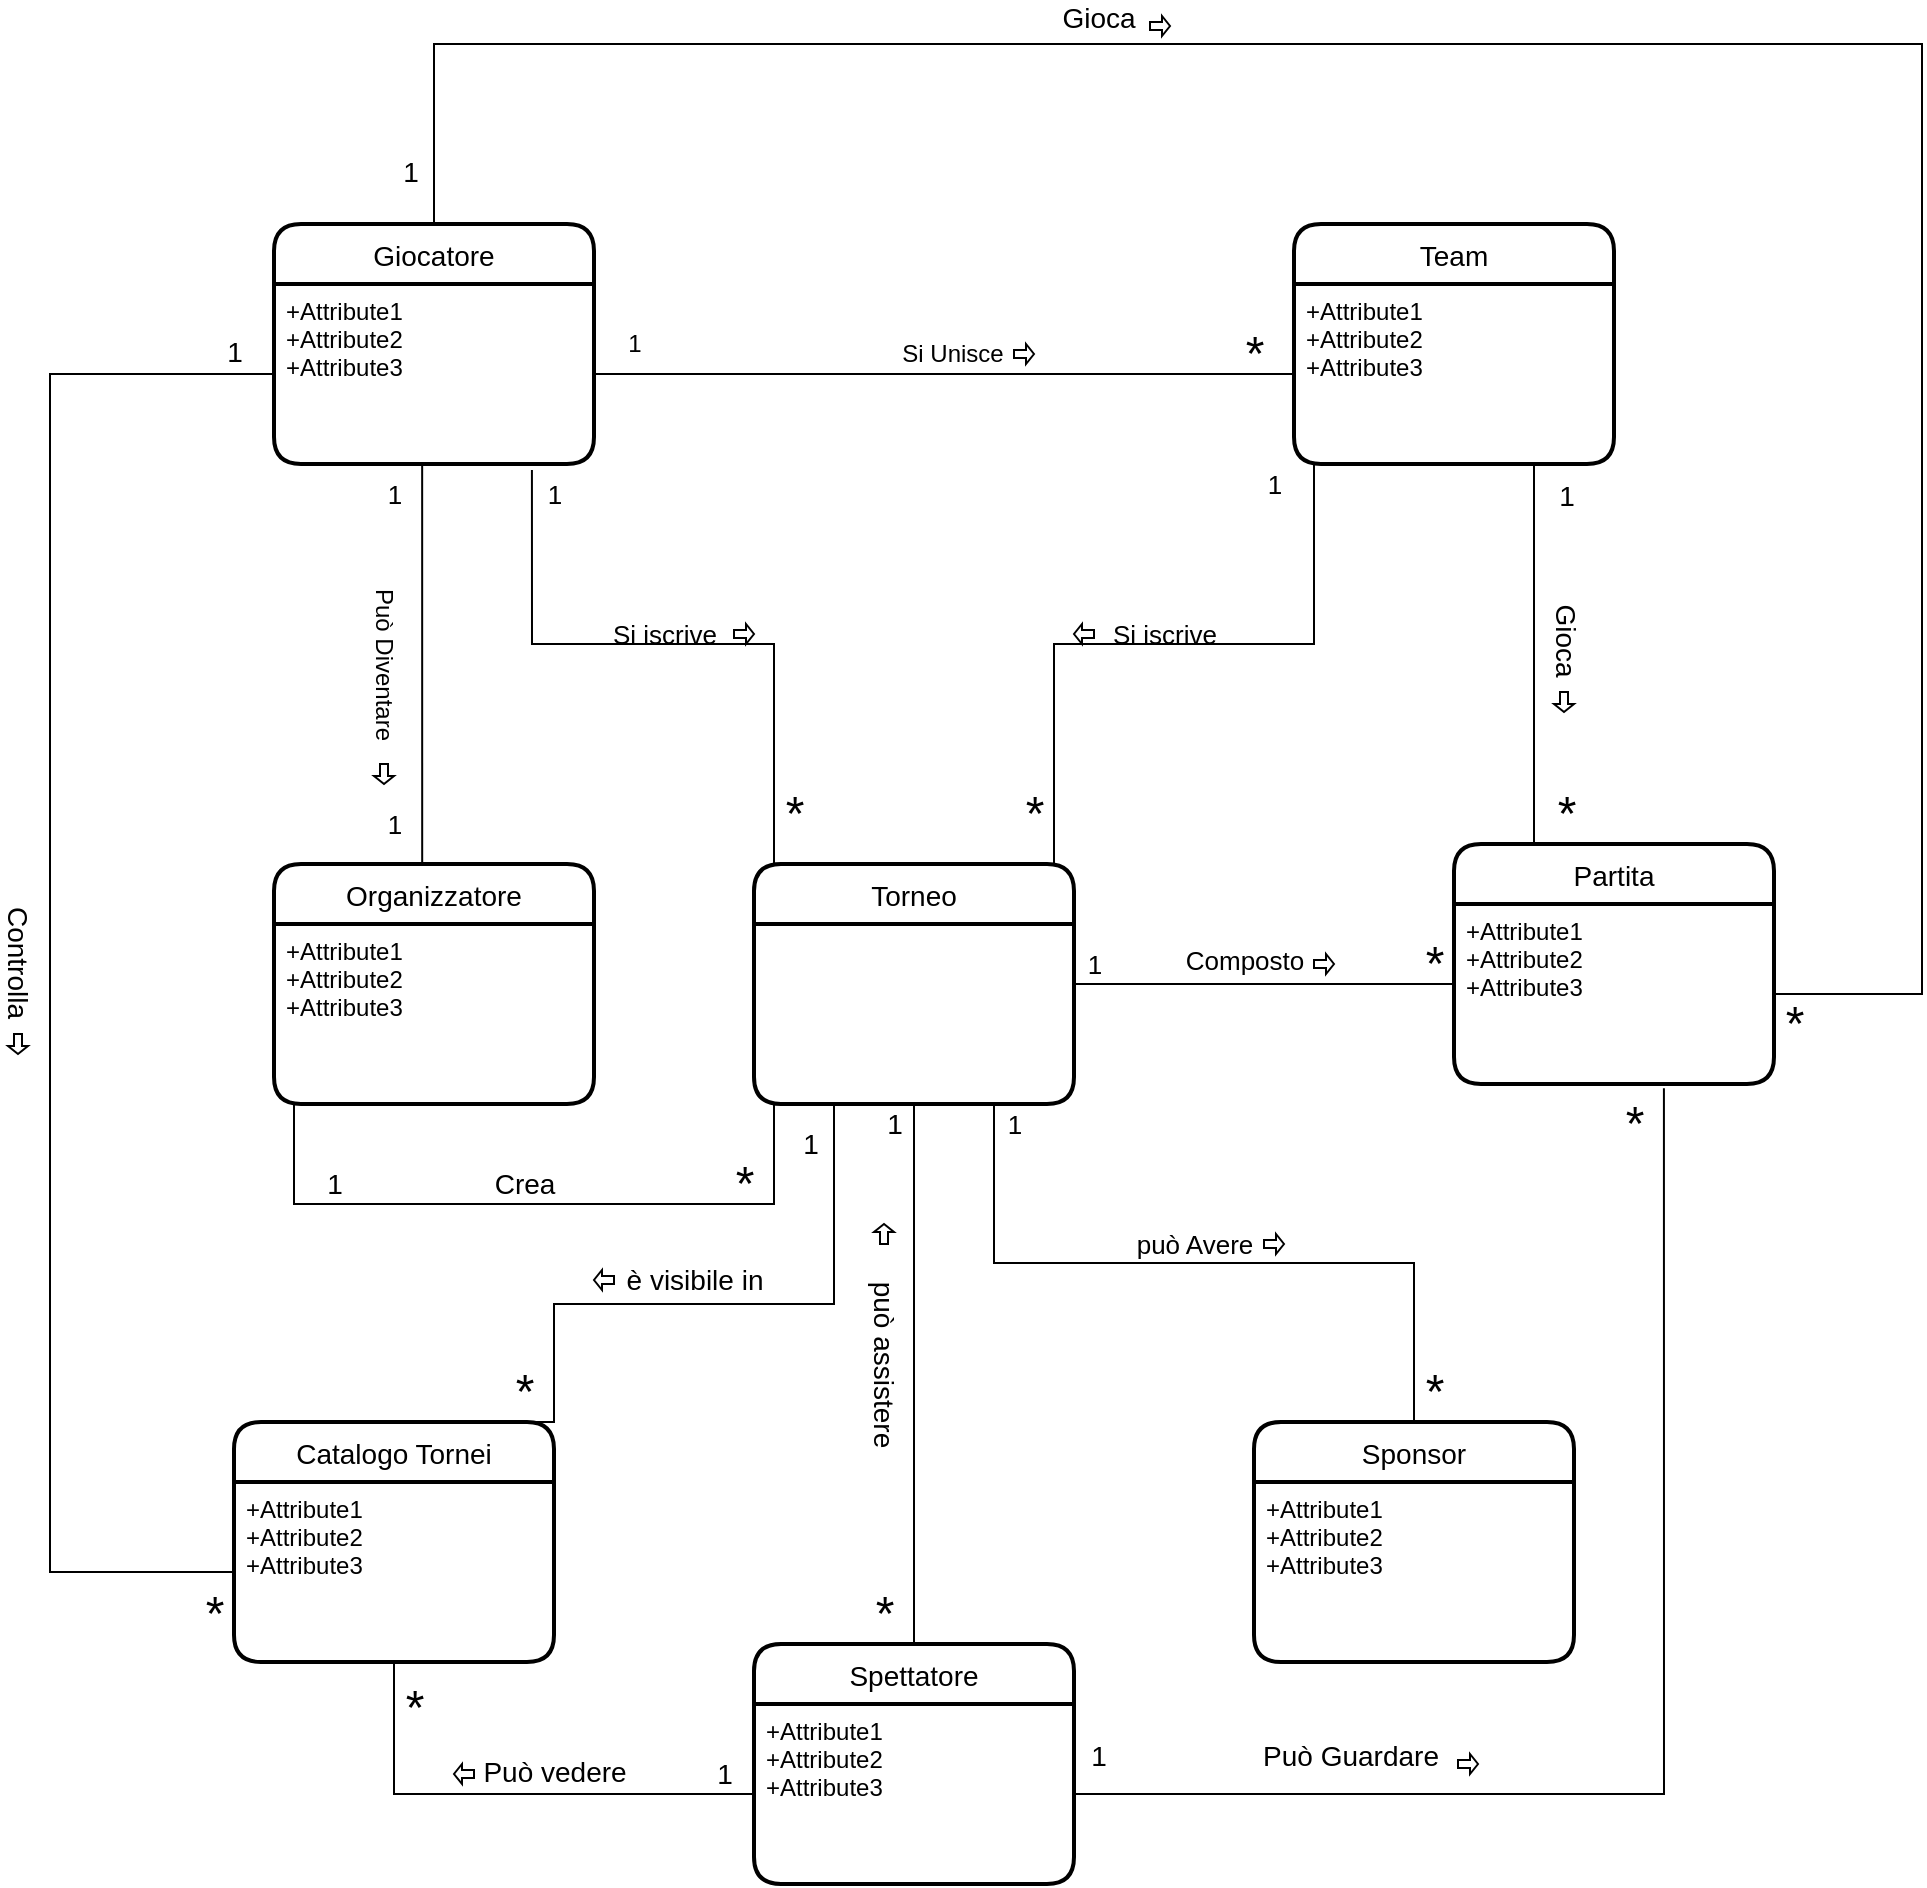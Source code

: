 <mxfile version="15.9.6" type="device"><diagram id="HmRKpp2KP08Ra7OJsGr-" name="Page-1"><mxGraphModel dx="1655" dy="695" grid="1" gridSize="18" guides="1" tooltips="1" connect="1" arrows="1" fold="1" page="0" pageScale="1" pageWidth="827" pageHeight="1169" background="#FFFFFF" math="0" shadow="0"><root><mxCell id="0"/><mxCell id="1" parent="0"/><mxCell id="oNfmeQZ7uZtsTB5O8cb4-132" style="edgeStyle=orthogonalEdgeStyle;rounded=0;orthogonalLoop=1;jettySize=auto;html=1;exitX=0.5;exitY=0;exitDx=0;exitDy=0;entryX=1;entryY=0.5;entryDx=0;entryDy=0;fontSize=14;endArrow=none;endFill=0;" edge="1" parent="1" source="oNfmeQZ7uZtsTB5O8cb4-2" target="oNfmeQZ7uZtsTB5O8cb4-29"><mxGeometry relative="1" as="geometry"><Array as="points"><mxPoint x="120" y="360"/><mxPoint x="864" y="360"/><mxPoint x="864" y="835"/></Array></mxGeometry></mxCell><mxCell id="oNfmeQZ7uZtsTB5O8cb4-2" value="Giocatore" style="swimlane;childLayout=stackLayout;horizontal=1;startSize=30;horizontalStack=0;rounded=1;fontSize=14;fontStyle=0;strokeWidth=2;resizeParent=0;resizeLast=1;shadow=0;align=center;" vertex="1" parent="1"><mxGeometry x="40" y="450" width="160" height="120" as="geometry"><mxRectangle x="40" y="450" width="70" height="30" as="alternateBounds"/></mxGeometry></mxCell><mxCell id="oNfmeQZ7uZtsTB5O8cb4-3" value="+Attribute1&#10;+Attribute2&#10;+Attribute3" style="align=left;strokeColor=none;fillColor=none;spacingLeft=4;fontSize=12;verticalAlign=top;resizable=0;rotatable=0;part=1;" vertex="1" parent="oNfmeQZ7uZtsTB5O8cb4-2"><mxGeometry y="30" width="160" height="90" as="geometry"/></mxCell><mxCell id="oNfmeQZ7uZtsTB5O8cb4-4" value="Team" style="swimlane;childLayout=stackLayout;horizontal=1;startSize=30;horizontalStack=0;rounded=1;fontSize=14;fontStyle=0;strokeWidth=2;resizeParent=0;resizeLast=1;shadow=0;dashed=0;align=center;" vertex="1" parent="1"><mxGeometry x="550" y="450" width="160" height="120" as="geometry"><mxRectangle x="550" y="450" width="70" height="30" as="alternateBounds"/></mxGeometry></mxCell><mxCell id="oNfmeQZ7uZtsTB5O8cb4-5" value="+Attribute1&#10;+Attribute2&#10;+Attribute3" style="align=left;strokeColor=none;fillColor=none;spacingLeft=4;fontSize=12;verticalAlign=top;resizable=0;rotatable=0;part=1;" vertex="1" parent="oNfmeQZ7uZtsTB5O8cb4-4"><mxGeometry y="30" width="160" height="90" as="geometry"/></mxCell><mxCell id="oNfmeQZ7uZtsTB5O8cb4-11" style="edgeStyle=orthogonalEdgeStyle;rounded=0;orthogonalLoop=1;jettySize=auto;html=1;exitX=1;exitY=0.5;exitDx=0;exitDy=0;entryX=0;entryY=0.5;entryDx=0;entryDy=0;strokeColor=none;" edge="1" parent="1" source="oNfmeQZ7uZtsTB5O8cb4-3" target="oNfmeQZ7uZtsTB5O8cb4-5"><mxGeometry relative="1" as="geometry"/></mxCell><mxCell id="oNfmeQZ7uZtsTB5O8cb4-12" style="edgeStyle=orthogonalEdgeStyle;rounded=0;orthogonalLoop=1;jettySize=auto;html=1;exitX=1;exitY=0.5;exitDx=0;exitDy=0;strokeColor=none;startArrow=none;" edge="1" parent="1" source="oNfmeQZ7uZtsTB5O8cb4-14" target="oNfmeQZ7uZtsTB5O8cb4-5"><mxGeometry relative="1" as="geometry"/></mxCell><mxCell id="oNfmeQZ7uZtsTB5O8cb4-14" value="" style="line;strokeWidth=1;rotatable=0;dashed=0;labelPosition=right;align=left;verticalAlign=middle;spacingTop=0;spacingLeft=6;points=[];portConstraint=eastwest;" vertex="1" parent="1"><mxGeometry x="200" y="520" width="350" height="10" as="geometry"/></mxCell><mxCell id="oNfmeQZ7uZtsTB5O8cb4-15" value="" style="edgeStyle=orthogonalEdgeStyle;rounded=0;orthogonalLoop=1;jettySize=auto;html=1;exitX=1;exitY=0.5;exitDx=0;exitDy=0;strokeColor=none;endArrow=none;" edge="1" parent="1" source="oNfmeQZ7uZtsTB5O8cb4-3" target="oNfmeQZ7uZtsTB5O8cb4-14"><mxGeometry relative="1" as="geometry"><mxPoint x="200" y="525" as="sourcePoint"/><mxPoint x="550" y="525" as="targetPoint"/></mxGeometry></mxCell><mxCell id="oNfmeQZ7uZtsTB5O8cb4-101" style="edgeStyle=orthogonalEdgeStyle;rounded=0;orthogonalLoop=1;jettySize=auto;html=1;exitX=1;exitY=0.5;exitDx=0;exitDy=0;fontSize=13;endArrow=none;endFill=0;" edge="1" parent="1" source="oNfmeQZ7uZtsTB5O8cb4-21"><mxGeometry relative="1" as="geometry"><mxPoint x="630" y="830" as="targetPoint"/></mxGeometry></mxCell><mxCell id="oNfmeQZ7uZtsTB5O8cb4-110" style="edgeStyle=orthogonalEdgeStyle;rounded=0;orthogonalLoop=1;jettySize=auto;html=1;exitX=0.5;exitY=1;exitDx=0;exitDy=0;entryX=0.5;entryY=0;entryDx=0;entryDy=0;fontSize=13;endArrow=none;endFill=0;" edge="1" parent="1" source="oNfmeQZ7uZtsTB5O8cb4-21" target="oNfmeQZ7uZtsTB5O8cb4-35"><mxGeometry relative="1" as="geometry"/></mxCell><mxCell id="oNfmeQZ7uZtsTB5O8cb4-21" value="Torneo" style="swimlane;childLayout=stackLayout;horizontal=1;startSize=30;horizontalStack=0;rounded=1;fontSize=14;fontStyle=0;strokeWidth=2;resizeParent=0;resizeLast=1;shadow=0;dashed=0;align=center;" vertex="1" parent="1"><mxGeometry x="280" y="770" width="160" height="120" as="geometry"><mxRectangle x="334" y="740" width="80" height="30" as="alternateBounds"/></mxGeometry></mxCell><mxCell id="oNfmeQZ7uZtsTB5O8cb4-28" value="Partita" style="swimlane;childLayout=stackLayout;horizontal=1;startSize=30;horizontalStack=0;rounded=1;fontSize=14;fontStyle=0;strokeWidth=2;resizeParent=0;resizeLast=1;shadow=0;align=center;" vertex="1" parent="1"><mxGeometry x="630" y="760" width="160" height="120" as="geometry"><mxRectangle x="40" y="450" width="70" height="30" as="alternateBounds"/></mxGeometry></mxCell><mxCell id="oNfmeQZ7uZtsTB5O8cb4-29" value="+Attribute1&#10;+Attribute2&#10;+Attribute3" style="align=left;strokeColor=none;fillColor=none;spacingLeft=4;fontSize=12;verticalAlign=top;resizable=0;rotatable=0;part=1;" vertex="1" parent="oNfmeQZ7uZtsTB5O8cb4-28"><mxGeometry y="30" width="160" height="90" as="geometry"/></mxCell><mxCell id="oNfmeQZ7uZtsTB5O8cb4-153" style="edgeStyle=orthogonalEdgeStyle;rounded=0;orthogonalLoop=1;jettySize=auto;html=1;exitX=0.75;exitY=0;exitDx=0;exitDy=0;entryX=0.25;entryY=1;entryDx=0;entryDy=0;fontSize=14;endArrow=none;endFill=0;" edge="1" parent="1" source="oNfmeQZ7uZtsTB5O8cb4-30" target="oNfmeQZ7uZtsTB5O8cb4-21"><mxGeometry relative="1" as="geometry"><Array as="points"><mxPoint x="180" y="1049"/><mxPoint x="180" y="990"/><mxPoint x="320" y="990"/></Array></mxGeometry></mxCell><mxCell id="oNfmeQZ7uZtsTB5O8cb4-30" value="Catalogo Tornei" style="swimlane;childLayout=stackLayout;horizontal=1;startSize=30;horizontalStack=0;rounded=1;fontSize=14;fontStyle=0;strokeWidth=2;resizeParent=0;resizeLast=1;shadow=0;align=center;" vertex="1" parent="1"><mxGeometry x="20" y="1049" width="160" height="120" as="geometry"><mxRectangle x="40" y="450" width="70" height="30" as="alternateBounds"/></mxGeometry></mxCell><mxCell id="oNfmeQZ7uZtsTB5O8cb4-31" value="+Attribute1&#10;+Attribute2&#10;+Attribute3" style="align=left;strokeColor=none;fillColor=none;spacingLeft=4;fontSize=12;verticalAlign=top;resizable=0;rotatable=0;part=1;" vertex="1" parent="oNfmeQZ7uZtsTB5O8cb4-30"><mxGeometry y="30" width="160" height="90" as="geometry"/></mxCell><mxCell id="oNfmeQZ7uZtsTB5O8cb4-46" style="edgeStyle=orthogonalEdgeStyle;rounded=0;orthogonalLoop=1;jettySize=auto;html=1;exitX=0.5;exitY=0;exitDx=0;exitDy=0;entryX=0.463;entryY=1.011;entryDx=0;entryDy=0;entryPerimeter=0;endArrow=none;endFill=0;" edge="1" parent="1" source="oNfmeQZ7uZtsTB5O8cb4-33" target="oNfmeQZ7uZtsTB5O8cb4-3"><mxGeometry relative="1" as="geometry"><Array as="points"><mxPoint x="114" y="770"/></Array></mxGeometry></mxCell><mxCell id="oNfmeQZ7uZtsTB5O8cb4-33" value="Organizzatore" style="swimlane;childLayout=stackLayout;horizontal=1;startSize=30;horizontalStack=0;rounded=1;fontSize=14;fontStyle=0;strokeWidth=2;resizeParent=0;resizeLast=1;shadow=0;align=center;" vertex="1" parent="1"><mxGeometry x="40" y="770" width="160" height="120" as="geometry"><mxRectangle x="40" y="450" width="70" height="30" as="alternateBounds"/></mxGeometry></mxCell><mxCell id="oNfmeQZ7uZtsTB5O8cb4-34" value="+Attribute1&#10;+Attribute2&#10;+Attribute3" style="align=left;strokeColor=none;fillColor=none;spacingLeft=4;fontSize=12;verticalAlign=top;resizable=0;rotatable=0;part=1;" vertex="1" parent="oNfmeQZ7uZtsTB5O8cb4-33"><mxGeometry y="30" width="160" height="90" as="geometry"/></mxCell><mxCell id="oNfmeQZ7uZtsTB5O8cb4-35" value="Spettatore" style="swimlane;childLayout=stackLayout;horizontal=1;startSize=30;horizontalStack=0;rounded=1;fontSize=14;fontStyle=0;strokeWidth=2;resizeParent=0;resizeLast=1;shadow=0;align=center;" vertex="1" parent="1"><mxGeometry x="280" y="1160" width="160" height="120" as="geometry"><mxRectangle x="40" y="450" width="70" height="30" as="alternateBounds"/></mxGeometry></mxCell><mxCell id="oNfmeQZ7uZtsTB5O8cb4-36" value="+Attribute1&#10;+Attribute2&#10;+Attribute3" style="align=left;strokeColor=none;fillColor=none;spacingLeft=4;fontSize=12;verticalAlign=top;resizable=0;rotatable=0;part=1;" vertex="1" parent="oNfmeQZ7uZtsTB5O8cb4-35"><mxGeometry y="30" width="160" height="90" as="geometry"/></mxCell><mxCell id="oNfmeQZ7uZtsTB5O8cb4-112" style="edgeStyle=orthogonalEdgeStyle;rounded=0;orthogonalLoop=1;jettySize=auto;html=1;exitX=0.5;exitY=0;exitDx=0;exitDy=0;entryX=0.75;entryY=1;entryDx=0;entryDy=0;fontSize=13;endArrow=none;endFill=0;" edge="1" parent="1" source="oNfmeQZ7uZtsTB5O8cb4-38" target="oNfmeQZ7uZtsTB5O8cb4-21"><mxGeometry relative="1" as="geometry"/></mxCell><mxCell id="oNfmeQZ7uZtsTB5O8cb4-38" value="Sponsor" style="swimlane;childLayout=stackLayout;horizontal=1;startSize=30;horizontalStack=0;rounded=1;fontSize=14;fontStyle=0;strokeWidth=2;resizeParent=0;resizeLast=1;shadow=0;align=center;" vertex="1" parent="1"><mxGeometry x="530" y="1049" width="160" height="120" as="geometry"><mxRectangle x="40" y="450" width="70" height="30" as="alternateBounds"/></mxGeometry></mxCell><mxCell id="oNfmeQZ7uZtsTB5O8cb4-39" value="+Attribute1&#10;+Attribute2&#10;+Attribute3" style="align=left;strokeColor=none;fillColor=none;spacingLeft=4;fontSize=12;verticalAlign=top;resizable=0;rotatable=0;part=1;" vertex="1" parent="oNfmeQZ7uZtsTB5O8cb4-38"><mxGeometry y="30" width="160" height="90" as="geometry"/></mxCell><mxCell id="oNfmeQZ7uZtsTB5O8cb4-40" value="1" style="text;html=1;align=center;verticalAlign=middle;resizable=0;points=[];autosize=1;strokeColor=none;fillColor=none;" vertex="1" parent="1"><mxGeometry x="210" y="500" width="20" height="20" as="geometry"/></mxCell><mxCell id="oNfmeQZ7uZtsTB5O8cb4-41" value="*" style="text;html=1;align=center;verticalAlign=middle;resizable=0;points=[];autosize=1;strokeColor=none;fillColor=none;fontSize=24;" vertex="1" parent="1"><mxGeometry x="520" y="500" width="20" height="30" as="geometry"/></mxCell><mxCell id="oNfmeQZ7uZtsTB5O8cb4-42" value="Si Unisce" style="text;html=1;align=center;verticalAlign=middle;resizable=0;points=[];autosize=1;strokeColor=none;fillColor=none;" vertex="1" parent="1"><mxGeometry x="344" y="505" width="70" height="20" as="geometry"/></mxCell><mxCell id="oNfmeQZ7uZtsTB5O8cb4-47" value="Può Diventare" style="text;html=1;align=center;verticalAlign=middle;resizable=0;points=[];autosize=1;strokeColor=none;fillColor=none;rotation=90;" vertex="1" parent="1"><mxGeometry x="50" y="660" width="90" height="20" as="geometry"/></mxCell><mxCell id="oNfmeQZ7uZtsTB5O8cb4-48" value="" style="endArrow=classic;html=1;rounded=0;" edge="1" parent="1"><mxGeometry width="50" height="50" relative="1" as="geometry"><mxPoint x="440" y="770" as="sourcePoint"/><mxPoint x="440" y="770" as="targetPoint"/><Array as="points"/></mxGeometry></mxCell><mxCell id="oNfmeQZ7uZtsTB5O8cb4-49" value="" style="endArrow=classic;html=1;rounded=0;" edge="1" parent="1"><mxGeometry width="50" height="50" relative="1" as="geometry"><mxPoint x="140" y="640" as="sourcePoint"/><mxPoint x="140" y="640" as="targetPoint"/></mxGeometry></mxCell><mxCell id="oNfmeQZ7uZtsTB5O8cb4-50" value="" style="shape=singleArrow;whiteSpace=wrap;html=1;arrowWidth=0.4;arrowSize=0.4;direction=south;" vertex="1" parent="1"><mxGeometry x="90" y="720" width="10" height="10" as="geometry"/></mxCell><mxCell id="oNfmeQZ7uZtsTB5O8cb4-73" value="" style="shape=singleArrow;whiteSpace=wrap;html=1;arrowWidth=0.4;arrowSize=0.4;direction=east;fontSize=13;align=right;labelPosition=left;verticalLabelPosition=top;verticalAlign=bottom;" vertex="1" parent="1"><mxGeometry x="410" y="510" width="10" height="10" as="geometry"/></mxCell><mxCell id="oNfmeQZ7uZtsTB5O8cb4-75" value="1" style="text;html=1;align=center;verticalAlign=middle;resizable=0;points=[];autosize=1;strokeColor=none;fillColor=none;fontSize=13;" vertex="1" parent="1"><mxGeometry x="90" y="575" width="20" height="20" as="geometry"/></mxCell><mxCell id="oNfmeQZ7uZtsTB5O8cb4-76" value="1" style="text;html=1;align=center;verticalAlign=middle;resizable=0;points=[];autosize=1;strokeColor=none;fillColor=none;fontSize=13;" vertex="1" parent="1"><mxGeometry x="90" y="740" width="20" height="20" as="geometry"/></mxCell><mxCell id="oNfmeQZ7uZtsTB5O8cb4-83" style="edgeStyle=orthogonalEdgeStyle;rounded=0;orthogonalLoop=1;jettySize=auto;html=1;fontSize=13;endArrow=none;endFill=0;entryX=0.25;entryY=0;entryDx=0;entryDy=0;exitX=0.806;exitY=1.033;exitDx=0;exitDy=0;exitPerimeter=0;" edge="1" parent="1" source="oNfmeQZ7uZtsTB5O8cb4-3" target="oNfmeQZ7uZtsTB5O8cb4-21"><mxGeometry relative="1" as="geometry"><mxPoint x="200" y="570" as="sourcePoint"/><mxPoint x="350" y="760" as="targetPoint"/><Array as="points"><mxPoint x="169" y="660"/><mxPoint x="290" y="660"/><mxPoint x="290" y="770"/></Array></mxGeometry></mxCell><mxCell id="oNfmeQZ7uZtsTB5O8cb4-84" style="edgeStyle=orthogonalEdgeStyle;rounded=0;orthogonalLoop=1;jettySize=auto;html=1;fontSize=13;endArrow=none;endFill=0;startArrow=none;" edge="1" parent="1" target="oNfmeQZ7uZtsTB5O8cb4-21"><mxGeometry relative="1" as="geometry"><mxPoint x="560" y="570" as="sourcePoint"/><Array as="points"><mxPoint x="560" y="570"/><mxPoint x="560" y="570"/><mxPoint x="560" y="660"/><mxPoint x="430" y="660"/></Array></mxGeometry></mxCell><mxCell id="oNfmeQZ7uZtsTB5O8cb4-85" value="Si iscrive" style="text;html=1;align=center;verticalAlign=middle;resizable=0;points=[];autosize=1;strokeColor=none;fillColor=none;fontSize=13;" vertex="1" parent="1"><mxGeometry x="200" y="645" width="70" height="20" as="geometry"/></mxCell><mxCell id="oNfmeQZ7uZtsTB5O8cb4-86" value="Si iscrive" style="text;html=1;align=center;verticalAlign=middle;resizable=0;points=[];autosize=1;strokeColor=none;fillColor=none;fontSize=13;" vertex="1" parent="1"><mxGeometry x="450" y="645" width="70" height="20" as="geometry"/></mxCell><mxCell id="oNfmeQZ7uZtsTB5O8cb4-87" value="1" style="text;html=1;align=center;verticalAlign=middle;resizable=0;points=[];autosize=1;strokeColor=none;fillColor=none;fontSize=13;" vertex="1" parent="1"><mxGeometry x="170" y="575" width="20" height="20" as="geometry"/></mxCell><mxCell id="oNfmeQZ7uZtsTB5O8cb4-90" value="*" style="text;html=1;align=center;verticalAlign=middle;resizable=0;points=[];autosize=1;strokeColor=none;fillColor=none;fontSize=24;" vertex="1" parent="1"><mxGeometry x="410" y="730" width="20" height="30" as="geometry"/></mxCell><mxCell id="oNfmeQZ7uZtsTB5O8cb4-91" value="*" style="text;html=1;align=center;verticalAlign=middle;resizable=0;points=[];autosize=1;strokeColor=none;fillColor=none;fontSize=24;" vertex="1" parent="1"><mxGeometry x="290" y="730" width="20" height="30" as="geometry"/></mxCell><mxCell id="oNfmeQZ7uZtsTB5O8cb4-92" value="" style="shape=singleArrow;whiteSpace=wrap;html=1;arrowWidth=0.4;arrowSize=0.4;direction=east;" vertex="1" parent="1"><mxGeometry x="270" y="650" width="10" height="10" as="geometry"/></mxCell><mxCell id="oNfmeQZ7uZtsTB5O8cb4-93" value="" style="shape=singleArrow;whiteSpace=wrap;html=1;arrowWidth=0.4;arrowSize=0.4;direction=west;" vertex="1" parent="1"><mxGeometry x="440" y="650" width="10" height="10" as="geometry"/></mxCell><mxCell id="oNfmeQZ7uZtsTB5O8cb4-100" value="1" style="text;html=1;align=center;verticalAlign=middle;resizable=0;points=[];autosize=1;strokeColor=none;fillColor=none;fontSize=13;" vertex="1" parent="1"><mxGeometry x="530" y="570" width="20" height="20" as="geometry"/></mxCell><mxCell id="oNfmeQZ7uZtsTB5O8cb4-102" value="1" style="text;html=1;align=center;verticalAlign=middle;resizable=0;points=[];autosize=1;strokeColor=none;fillColor=none;fontSize=13;" vertex="1" parent="1"><mxGeometry x="440" y="810" width="20" height="20" as="geometry"/></mxCell><mxCell id="oNfmeQZ7uZtsTB5O8cb4-103" value="*" style="text;html=1;align=center;verticalAlign=middle;resizable=0;points=[];autosize=1;strokeColor=none;fillColor=none;fontSize=24;" vertex="1" parent="1"><mxGeometry x="610" y="805" width="20" height="30" as="geometry"/></mxCell><mxCell id="oNfmeQZ7uZtsTB5O8cb4-104" value="&lt;span style=&quot;font-size: 13px&quot;&gt;Composto&lt;/span&gt;" style="text;html=1;align=center;verticalAlign=middle;resizable=0;points=[];autosize=1;strokeColor=none;fillColor=none;fontSize=24;" vertex="1" parent="1"><mxGeometry x="480" y="797" width="90" height="36" as="geometry"/></mxCell><mxCell id="oNfmeQZ7uZtsTB5O8cb4-108" value="" style="shape=singleArrow;whiteSpace=wrap;html=1;arrowWidth=0.4;arrowSize=0.4;fontSize=13;" vertex="1" parent="1"><mxGeometry x="560" y="815" width="10" height="10" as="geometry"/></mxCell><mxCell id="oNfmeQZ7uZtsTB5O8cb4-113" value="può Avere" style="text;html=1;align=center;verticalAlign=middle;resizable=0;points=[];autosize=1;strokeColor=none;fillColor=none;fontSize=13;" vertex="1" parent="1"><mxGeometry x="455" y="951" width="90" height="18" as="geometry"/></mxCell><mxCell id="oNfmeQZ7uZtsTB5O8cb4-114" value="1" style="text;html=1;align=center;verticalAlign=middle;resizable=0;points=[];autosize=1;strokeColor=none;fillColor=none;fontSize=13;" vertex="1" parent="1"><mxGeometry x="400" y="890" width="20" height="20" as="geometry"/></mxCell><mxCell id="oNfmeQZ7uZtsTB5O8cb4-116" value="*" style="text;html=1;align=center;verticalAlign=middle;resizable=0;points=[];autosize=1;strokeColor=none;fillColor=none;fontSize=24;" vertex="1" parent="1"><mxGeometry x="610" y="1019" width="20" height="30" as="geometry"/></mxCell><mxCell id="oNfmeQZ7uZtsTB5O8cb4-117" value="" style="shape=singleArrow;whiteSpace=wrap;html=1;arrowWidth=0.4;arrowSize=0.4;fontSize=13;" vertex="1" parent="1"><mxGeometry x="535" y="955" width="10" height="10" as="geometry"/></mxCell><mxCell id="oNfmeQZ7uZtsTB5O8cb4-118" value="1" style="text;html=1;align=center;verticalAlign=middle;resizable=0;points=[];autosize=1;strokeColor=none;fillColor=none;fontSize=14;" vertex="1" parent="1"><mxGeometry x="340" y="890" width="20" height="20" as="geometry"/></mxCell><mxCell id="oNfmeQZ7uZtsTB5O8cb4-119" value="*" style="text;html=1;align=center;verticalAlign=middle;resizable=0;points=[];autosize=1;strokeColor=none;fillColor=none;fontSize=24;" vertex="1" parent="1"><mxGeometry x="335" y="1130" width="20" height="30" as="geometry"/></mxCell><mxCell id="oNfmeQZ7uZtsTB5O8cb4-120" value="può assistere&lt;br&gt;" style="text;html=1;align=center;verticalAlign=middle;resizable=0;points=[];autosize=1;strokeColor=none;fillColor=none;fontSize=14;rotation=90;" vertex="1" parent="1"><mxGeometry x="295" y="1010" width="100" height="20" as="geometry"/></mxCell><mxCell id="oNfmeQZ7uZtsTB5O8cb4-121" value="" style="shape=singleArrow;whiteSpace=wrap;html=1;arrowWidth=0.4;arrowSize=0.4;fontSize=13;direction=north;" vertex="1" parent="1"><mxGeometry x="340" y="950" width="10" height="10" as="geometry"/></mxCell><mxCell id="oNfmeQZ7uZtsTB5O8cb4-123" style="edgeStyle=orthogonalEdgeStyle;rounded=0;orthogonalLoop=1;jettySize=auto;html=1;exitX=0.25;exitY=1;exitDx=0;exitDy=0;entryX=0.25;entryY=1;entryDx=0;entryDy=0;fontSize=14;endArrow=none;endFill=0;" edge="1" parent="1" source="oNfmeQZ7uZtsTB5O8cb4-34" target="oNfmeQZ7uZtsTB5O8cb4-21"><mxGeometry relative="1" as="geometry"><Array as="points"><mxPoint x="50" y="890"/><mxPoint x="50" y="940"/><mxPoint x="290" y="940"/><mxPoint x="290" y="890"/></Array></mxGeometry></mxCell><mxCell id="oNfmeQZ7uZtsTB5O8cb4-124" value="Crea" style="text;html=1;align=center;verticalAlign=middle;resizable=0;points=[];autosize=1;strokeColor=none;fillColor=none;fontSize=14;" vertex="1" parent="1"><mxGeometry x="140" y="920" width="50" height="20" as="geometry"/></mxCell><mxCell id="oNfmeQZ7uZtsTB5O8cb4-125" value="1" style="text;html=1;align=center;verticalAlign=middle;resizable=0;points=[];autosize=1;strokeColor=none;fillColor=none;fontSize=14;" vertex="1" parent="1"><mxGeometry x="60" y="920" width="20" height="20" as="geometry"/></mxCell><mxCell id="oNfmeQZ7uZtsTB5O8cb4-126" value="*" style="text;html=1;align=center;verticalAlign=middle;resizable=0;points=[];autosize=1;strokeColor=none;fillColor=none;fontSize=24;" vertex="1" parent="1"><mxGeometry x="265" y="915" width="20" height="30" as="geometry"/></mxCell><mxCell id="oNfmeQZ7uZtsTB5O8cb4-127" style="edgeStyle=orthogonalEdgeStyle;rounded=0;orthogonalLoop=1;jettySize=auto;html=1;exitX=0.75;exitY=1;exitDx=0;exitDy=0;entryX=0.25;entryY=0;entryDx=0;entryDy=0;fontSize=14;endArrow=none;endFill=0;" edge="1" parent="1" source="oNfmeQZ7uZtsTB5O8cb4-5" target="oNfmeQZ7uZtsTB5O8cb4-28"><mxGeometry relative="1" as="geometry"/></mxCell><mxCell id="oNfmeQZ7uZtsTB5O8cb4-129" style="edgeStyle=orthogonalEdgeStyle;rounded=0;orthogonalLoop=1;jettySize=auto;html=1;exitX=0;exitY=0.5;exitDx=0;exitDy=0;entryX=0;entryY=0.5;entryDx=0;entryDy=0;fontSize=14;endArrow=none;endFill=0;" edge="1" parent="1" source="oNfmeQZ7uZtsTB5O8cb4-3" target="oNfmeQZ7uZtsTB5O8cb4-31"><mxGeometry relative="1" as="geometry"><Array as="points"><mxPoint x="-72" y="525"/><mxPoint x="-72" y="1124"/></Array></mxGeometry></mxCell><mxCell id="oNfmeQZ7uZtsTB5O8cb4-130" style="edgeStyle=orthogonalEdgeStyle;rounded=0;orthogonalLoop=1;jettySize=auto;html=1;exitX=0;exitY=0.5;exitDx=0;exitDy=0;entryX=0.5;entryY=1;entryDx=0;entryDy=0;fontSize=14;endArrow=none;endFill=0;" edge="1" parent="1" source="oNfmeQZ7uZtsTB5O8cb4-36" target="oNfmeQZ7uZtsTB5O8cb4-31"><mxGeometry relative="1" as="geometry"/></mxCell><mxCell id="oNfmeQZ7uZtsTB5O8cb4-131" style="edgeStyle=orthogonalEdgeStyle;rounded=0;orthogonalLoop=1;jettySize=auto;html=1;exitX=1;exitY=0.5;exitDx=0;exitDy=0;entryX=0.656;entryY=1.024;entryDx=0;entryDy=0;entryPerimeter=0;fontSize=14;endArrow=none;endFill=0;" edge="1" parent="1" source="oNfmeQZ7uZtsTB5O8cb4-36" target="oNfmeQZ7uZtsTB5O8cb4-29"><mxGeometry relative="1" as="geometry"/></mxCell><mxCell id="oNfmeQZ7uZtsTB5O8cb4-133" value="Può Guardare" style="text;html=1;align=center;verticalAlign=middle;resizable=0;points=[];autosize=1;strokeColor=none;fillColor=none;fontSize=14;" vertex="1" parent="1"><mxGeometry x="524" y="1207" width="108" height="18" as="geometry"/></mxCell><mxCell id="oNfmeQZ7uZtsTB5O8cb4-134" value="1" style="text;html=1;align=center;verticalAlign=middle;resizable=0;points=[];autosize=1;strokeColor=none;fillColor=none;fontSize=14;" vertex="1" parent="1"><mxGeometry x="434" y="1207" width="36" height="18" as="geometry"/></mxCell><mxCell id="oNfmeQZ7uZtsTB5O8cb4-135" value="*" style="text;html=1;align=center;verticalAlign=middle;resizable=0;points=[];autosize=1;strokeColor=none;fillColor=none;fontSize=24;" vertex="1" parent="1"><mxGeometry x="710" y="885" width="20" height="30" as="geometry"/></mxCell><mxCell id="oNfmeQZ7uZtsTB5O8cb4-136" value="" style="shape=singleArrow;whiteSpace=wrap;html=1;arrowWidth=0.4;arrowSize=0.4;fontSize=13;" vertex="1" parent="1"><mxGeometry x="632" y="1215" width="10" height="10" as="geometry"/></mxCell><mxCell id="oNfmeQZ7uZtsTB5O8cb4-137" value="Gioca" style="text;html=1;align=center;verticalAlign=middle;resizable=0;points=[];autosize=1;strokeColor=none;fillColor=none;fontSize=14;" vertex="1" parent="1"><mxGeometry x="416" y="338" width="72" height="18" as="geometry"/></mxCell><mxCell id="oNfmeQZ7uZtsTB5O8cb4-138" value="1" style="text;html=1;align=center;verticalAlign=middle;resizable=0;points=[];autosize=1;strokeColor=none;fillColor=none;fontSize=14;" vertex="1" parent="1"><mxGeometry x="90" y="415" width="36" height="18" as="geometry"/></mxCell><mxCell id="oNfmeQZ7uZtsTB5O8cb4-139" value="*" style="text;html=1;align=center;verticalAlign=middle;resizable=0;points=[];autosize=1;strokeColor=none;fillColor=none;fontSize=24;" vertex="1" parent="1"><mxGeometry x="790" y="835" width="20" height="30" as="geometry"/></mxCell><mxCell id="oNfmeQZ7uZtsTB5O8cb4-140" value="" style="shape=singleArrow;whiteSpace=wrap;html=1;arrowWidth=0.4;arrowSize=0.4;direction=east;fontSize=13;align=right;labelPosition=left;verticalLabelPosition=top;verticalAlign=bottom;" vertex="1" parent="1"><mxGeometry x="478" y="346" width="10" height="10" as="geometry"/></mxCell><mxCell id="oNfmeQZ7uZtsTB5O8cb4-141" value="Gioca" style="text;html=1;align=center;verticalAlign=middle;resizable=0;points=[];autosize=1;strokeColor=none;fillColor=none;fontSize=14;rotation=90;" vertex="1" parent="1"><mxGeometry x="650" y="649" width="72" height="18" as="geometry"/></mxCell><mxCell id="oNfmeQZ7uZtsTB5O8cb4-142" value="1" style="text;html=1;align=center;verticalAlign=middle;resizable=0;points=[];autosize=1;strokeColor=none;fillColor=none;fontSize=14;" vertex="1" parent="1"><mxGeometry x="668" y="577" width="36" height="18" as="geometry"/></mxCell><mxCell id="oNfmeQZ7uZtsTB5O8cb4-143" value="*" style="text;html=1;align=center;verticalAlign=middle;resizable=0;points=[];autosize=1;strokeColor=none;fillColor=none;fontSize=24;" vertex="1" parent="1"><mxGeometry x="676" y="730" width="20" height="30" as="geometry"/></mxCell><mxCell id="oNfmeQZ7uZtsTB5O8cb4-144" value="" style="shape=singleArrow;whiteSpace=wrap;html=1;arrowWidth=0.4;arrowSize=0.4;direction=south;fontSize=13;align=right;labelPosition=left;verticalLabelPosition=top;verticalAlign=bottom;" vertex="1" parent="1"><mxGeometry x="680" y="684" width="10" height="10" as="geometry"/></mxCell><mxCell id="oNfmeQZ7uZtsTB5O8cb4-145" value="Può vedere" style="text;html=1;align=center;verticalAlign=middle;resizable=0;points=[];autosize=1;strokeColor=none;fillColor=none;fontSize=14;" vertex="1" parent="1"><mxGeometry x="126" y="1215" width="108" height="18" as="geometry"/></mxCell><mxCell id="oNfmeQZ7uZtsTB5O8cb4-146" value="1" style="text;html=1;align=center;verticalAlign=middle;resizable=0;points=[];autosize=1;strokeColor=none;fillColor=none;fontSize=14;" vertex="1" parent="1"><mxGeometry x="247" y="1216" width="36" height="18" as="geometry"/></mxCell><mxCell id="oNfmeQZ7uZtsTB5O8cb4-147" value="*" style="text;html=1;align=center;verticalAlign=middle;resizable=0;points=[];autosize=1;strokeColor=none;fillColor=none;fontSize=24;" vertex="1" parent="1"><mxGeometry x="100" y="1177" width="20" height="30" as="geometry"/></mxCell><mxCell id="oNfmeQZ7uZtsTB5O8cb4-148" value="" style="shape=singleArrow;whiteSpace=wrap;html=1;arrowWidth=0.4;arrowSize=0.4;fontSize=13;direction=west;" vertex="1" parent="1"><mxGeometry x="130" y="1220" width="10" height="10" as="geometry"/></mxCell><mxCell id="oNfmeQZ7uZtsTB5O8cb4-149" value="Controlla" style="text;html=1;align=center;verticalAlign=middle;resizable=0;points=[];autosize=1;strokeColor=none;fillColor=none;fontSize=14;rotation=90;" vertex="1" parent="1"><mxGeometry x="-133" y="810" width="90" height="18" as="geometry"/></mxCell><mxCell id="oNfmeQZ7uZtsTB5O8cb4-150" value="1" style="text;html=1;align=center;verticalAlign=middle;resizable=0;points=[];autosize=1;strokeColor=none;fillColor=none;fontSize=14;" vertex="1" parent="1"><mxGeometry x="2" y="505" width="36" height="18" as="geometry"/></mxCell><mxCell id="oNfmeQZ7uZtsTB5O8cb4-151" value="*" style="text;html=1;align=center;verticalAlign=middle;resizable=0;points=[];autosize=1;strokeColor=none;fillColor=none;fontSize=24;" vertex="1" parent="1"><mxGeometry y="1130" width="20" height="30" as="geometry"/></mxCell><mxCell id="oNfmeQZ7uZtsTB5O8cb4-152" value="" style="shape=singleArrow;whiteSpace=wrap;html=1;arrowWidth=0.4;arrowSize=0.4;direction=south;" vertex="1" parent="1"><mxGeometry x="-93" y="855" width="10" height="10" as="geometry"/></mxCell><mxCell id="oNfmeQZ7uZtsTB5O8cb4-154" value="è visibile in" style="text;html=1;align=center;verticalAlign=middle;resizable=0;points=[];autosize=1;strokeColor=none;fillColor=none;fontSize=14;" vertex="1" parent="1"><mxGeometry x="205" y="969" width="90" height="18" as="geometry"/></mxCell><mxCell id="oNfmeQZ7uZtsTB5O8cb4-155" value="1" style="text;html=1;align=center;verticalAlign=middle;resizable=0;points=[];autosize=1;strokeColor=none;fillColor=none;fontSize=14;" vertex="1" parent="1"><mxGeometry x="290" y="901" width="36" height="18" as="geometry"/></mxCell><mxCell id="oNfmeQZ7uZtsTB5O8cb4-156" value="*" style="text;html=1;align=center;verticalAlign=middle;resizable=0;points=[];autosize=1;strokeColor=none;fillColor=none;fontSize=24;" vertex="1" parent="1"><mxGeometry x="155" y="1019" width="20" height="30" as="geometry"/></mxCell><mxCell id="oNfmeQZ7uZtsTB5O8cb4-157" value="" style="shape=singleArrow;whiteSpace=wrap;html=1;arrowWidth=0.4;arrowSize=0.4;fontSize=13;direction=west;" vertex="1" parent="1"><mxGeometry x="200" y="973" width="10" height="10" as="geometry"/></mxCell></root></mxGraphModel></diagram></mxfile>